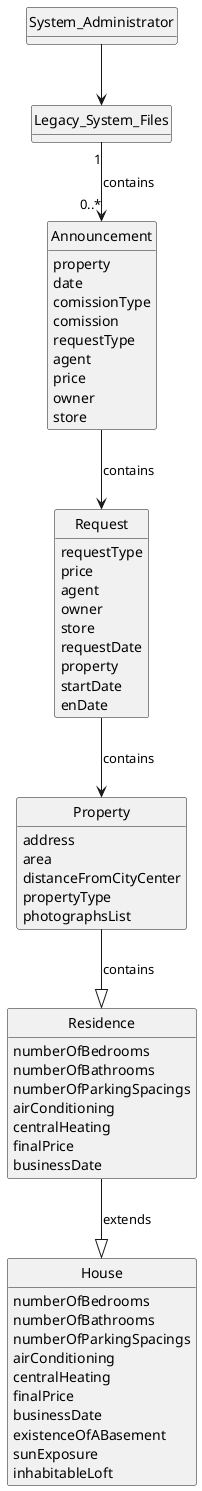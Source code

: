 @startuml
skinparam monochrome true
skinparam packageStyle rectangle
skinparam shadowing false

'left to right direction

skinparam classAttributeIconSize 0

hide circle
hide methods

'title Domain Model

'class Platform {
'  -description
'}

class Announcement{
property
date
comissionType
comission
requestType
agent
price
owner
store
}

class Request{
requestType
price
agent
owner
store
requestDate
property
startDate
enDate
}

class Property{
address
area
distanceFromCityCenter
propertyType
photographsList
}

class Residence{
numberOfBedrooms
numberOfBathrooms
numberOfParkingSpacings
airConditioning
centralHeating
finalPrice
businessDate
}

class House{
numberOfBedrooms
numberOfBathrooms
numberOfParkingSpacings
airConditioning
centralHeating
finalPrice
businessDate
existenceOfABasement
sunExposure
inhabitableLoft
}

class Legacy_System_Files {
}


System_Administrator --> Legacy_System_Files
Legacy_System_Files "1" --> "0..*" Announcement : contains

Property --|> Residence : contains
Residence --|> House : extends
Request --> Property : contains
Announcement --> Request : contains


@enduml